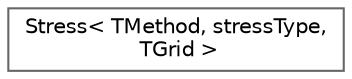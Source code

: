 digraph "Graphical Class Hierarchy"
{
 // LATEX_PDF_SIZE
  bgcolor="transparent";
  edge [fontname=Helvetica,fontsize=10,labelfontname=Helvetica,labelfontsize=10];
  node [fontname=Helvetica,fontsize=10,shape=box,height=0.2,width=0.4];
  rankdir="LR";
  Node0 [id="Node000000",label="Stress\< TMethod, stressType,\l TGrid \>",height=0.2,width=0.4,color="grey40", fillcolor="white", style="filled",URL="$classStress.html",tooltip=" "];
}
